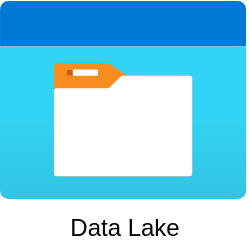 <mxfile version="17.4.5" type="github">
  <diagram id="KJ8_TDiycVxK0hEmoLZQ" name="Page-1">
    <mxGraphModel dx="1550" dy="834" grid="1" gridSize="10" guides="1" tooltips="1" connect="1" arrows="1" fold="1" page="1" pageScale="1" pageWidth="827" pageHeight="1169" math="0" shadow="0">
      <root>
        <mxCell id="0" />
        <mxCell id="1" parent="0" />
        <mxCell id="MG1MmaE0Qol8gTydIqFs-1" value="Data Lake" style="aspect=fixed;html=1;points=[];align=center;image;fontSize=12;image=img/lib/azure2/general/Storage_Container.svg;" vertex="1" parent="1">
          <mxGeometry x="340" y="250" width="123.08" height="100" as="geometry" />
        </mxCell>
      </root>
    </mxGraphModel>
  </diagram>
</mxfile>
